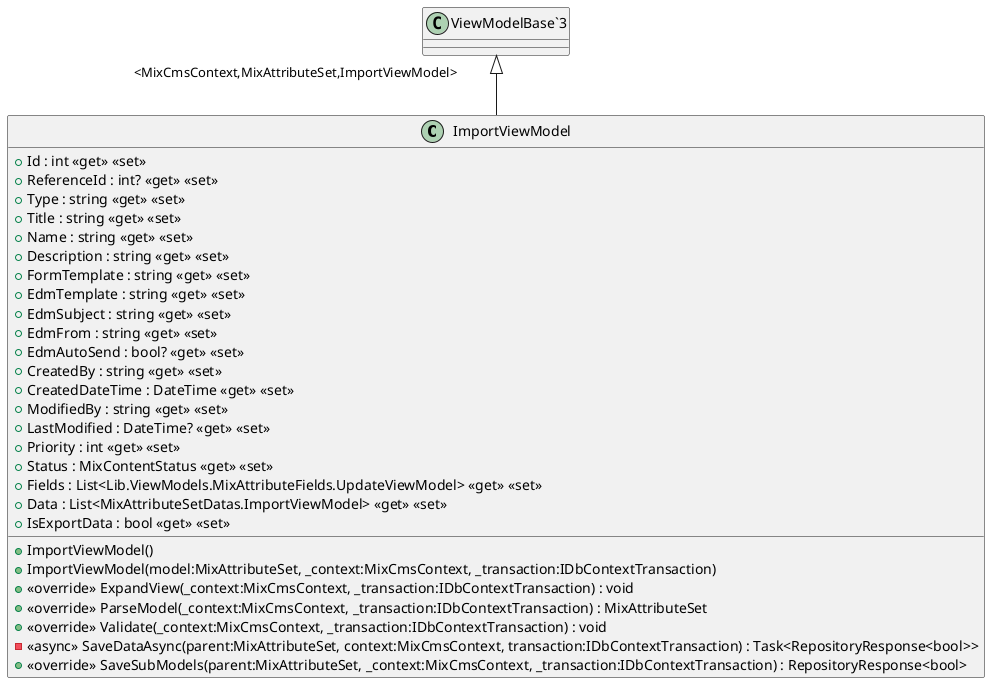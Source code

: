 @startuml
class ImportViewModel {
    + Id : int <<get>> <<set>>
    + ReferenceId : int? <<get>> <<set>>
    + Type : string <<get>> <<set>>
    + Title : string <<get>> <<set>>
    + Name : string <<get>> <<set>>
    + Description : string <<get>> <<set>>
    + FormTemplate : string <<get>> <<set>>
    + EdmTemplate : string <<get>> <<set>>
    + EdmSubject : string <<get>> <<set>>
    + EdmFrom : string <<get>> <<set>>
    + EdmAutoSend : bool? <<get>> <<set>>
    + CreatedBy : string <<get>> <<set>>
    + CreatedDateTime : DateTime <<get>> <<set>>
    + ModifiedBy : string <<get>> <<set>>
    + LastModified : DateTime? <<get>> <<set>>
    + Priority : int <<get>> <<set>>
    + Status : MixContentStatus <<get>> <<set>>
    + Fields : List<Lib.ViewModels.MixAttributeFields.UpdateViewModel> <<get>> <<set>>
    + Data : List<MixAttributeSetDatas.ImportViewModel> <<get>> <<set>>
    + IsExportData : bool <<get>> <<set>>
    + ImportViewModel()
    + ImportViewModel(model:MixAttributeSet, _context:MixCmsContext, _transaction:IDbContextTransaction)
    + <<override>> ExpandView(_context:MixCmsContext, _transaction:IDbContextTransaction) : void
    + <<override>> ParseModel(_context:MixCmsContext, _transaction:IDbContextTransaction) : MixAttributeSet
    + <<override>> Validate(_context:MixCmsContext, _transaction:IDbContextTransaction) : void
    - <<async>> SaveDataAsync(parent:MixAttributeSet, context:MixCmsContext, transaction:IDbContextTransaction) : Task<RepositoryResponse<bool>>
    + <<override>> SaveSubModels(parent:MixAttributeSet, _context:MixCmsContext, _transaction:IDbContextTransaction) : RepositoryResponse<bool>
}
"ViewModelBase`3" "<MixCmsContext,MixAttributeSet,ImportViewModel>" <|-- ImportViewModel
@enduml
